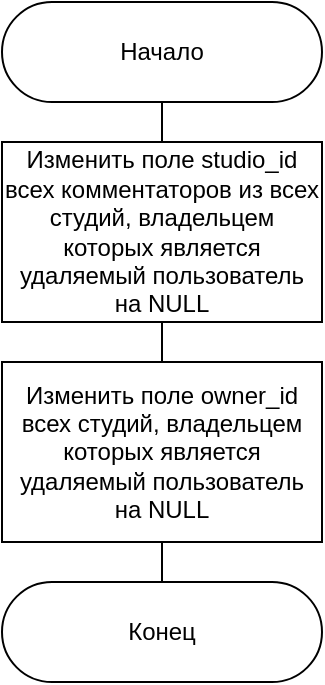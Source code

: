 <mxfile version="18.1.2" type="device"><diagram id="e5IXCRC6n5tD33Qy1B8Z" name="Page-1"><mxGraphModel dx="1154" dy="752" grid="1" gridSize="10" guides="1" tooltips="1" connect="1" arrows="1" fold="1" page="1" pageScale="1" pageWidth="827" pageHeight="1169" math="0" shadow="0"><root><mxCell id="0"/><mxCell id="1" parent="0"/><mxCell id="KrwlFHe0RW5BPlLJs58p-2" style="edgeStyle=orthogonalEdgeStyle;rounded=0;orthogonalLoop=1;jettySize=auto;html=1;endArrow=none;" edge="1" parent="1" source="KrwlFHe0RW5BPlLJs58p-3" target="KrwlFHe0RW5BPlLJs58p-8"><mxGeometry relative="1" as="geometry"/></mxCell><mxCell id="KrwlFHe0RW5BPlLJs58p-3" value="Изменить поле studio_id всех комментаторов из всех студий, владельцем которых является удаляемый пользователь на NULL" style="rounded=0;whiteSpace=wrap;html=1;absoluteArcSize=1;arcSize=14;strokeWidth=1;fontStyle=0;fontSize=12;fontFamily=Helvetica;" vertex="1" parent="1"><mxGeometry x="40" y="110" width="160" height="90" as="geometry"/></mxCell><mxCell id="KrwlFHe0RW5BPlLJs58p-4" style="edgeStyle=orthogonalEdgeStyle;rounded=0;orthogonalLoop=1;jettySize=auto;html=1;endArrow=none;" edge="1" parent="1" source="KrwlFHe0RW5BPlLJs58p-5" target="KrwlFHe0RW5BPlLJs58p-3"><mxGeometry relative="1" as="geometry"/></mxCell><mxCell id="KrwlFHe0RW5BPlLJs58p-5" value="&lt;font style=&quot;font-size: 12px;&quot;&gt;Начало&lt;/font&gt;" style="rounded=1;whiteSpace=wrap;html=1;fontFamily=Helvetica;fontSize=12;arcSize=50;fontStyle=0" vertex="1" parent="1"><mxGeometry x="40.0" y="40" width="160" height="50" as="geometry"/></mxCell><mxCell id="KrwlFHe0RW5BPlLJs58p-6" value="&lt;font style=&quot;font-size: 12px;&quot;&gt;Конец&lt;/font&gt;" style="rounded=1;whiteSpace=wrap;html=1;fontFamily=Helvetica;fontSize=12;arcSize=50;fontStyle=0" vertex="1" parent="1"><mxGeometry x="40" y="330" width="160" height="50" as="geometry"/></mxCell><mxCell id="KrwlFHe0RW5BPlLJs58p-7" style="edgeStyle=orthogonalEdgeStyle;rounded=0;orthogonalLoop=1;jettySize=auto;html=1;endArrow=none;" edge="1" parent="1" source="KrwlFHe0RW5BPlLJs58p-8" target="KrwlFHe0RW5BPlLJs58p-6"><mxGeometry relative="1" as="geometry"/></mxCell><mxCell id="KrwlFHe0RW5BPlLJs58p-8" value="Изменить поле owner_id всех студий, владельцем которых является удаляемый пользователь на NULL" style="rounded=0;whiteSpace=wrap;html=1;absoluteArcSize=1;arcSize=14;strokeWidth=1;fontStyle=0;fontSize=12;fontFamily=Helvetica;" vertex="1" parent="1"><mxGeometry x="40" y="220" width="160" height="90" as="geometry"/></mxCell></root></mxGraphModel></diagram></mxfile>